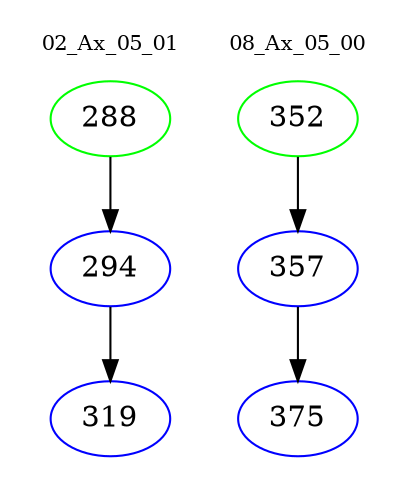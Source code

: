 digraph{
subgraph cluster_0 {
color = white
label = "02_Ax_05_01";
fontsize=10;
T0_288 [label="288", color="green"]
T0_288 -> T0_294 [color="black"]
T0_294 [label="294", color="blue"]
T0_294 -> T0_319 [color="black"]
T0_319 [label="319", color="blue"]
}
subgraph cluster_1 {
color = white
label = "08_Ax_05_00";
fontsize=10;
T1_352 [label="352", color="green"]
T1_352 -> T1_357 [color="black"]
T1_357 [label="357", color="blue"]
T1_357 -> T1_375 [color="black"]
T1_375 [label="375", color="blue"]
}
}
